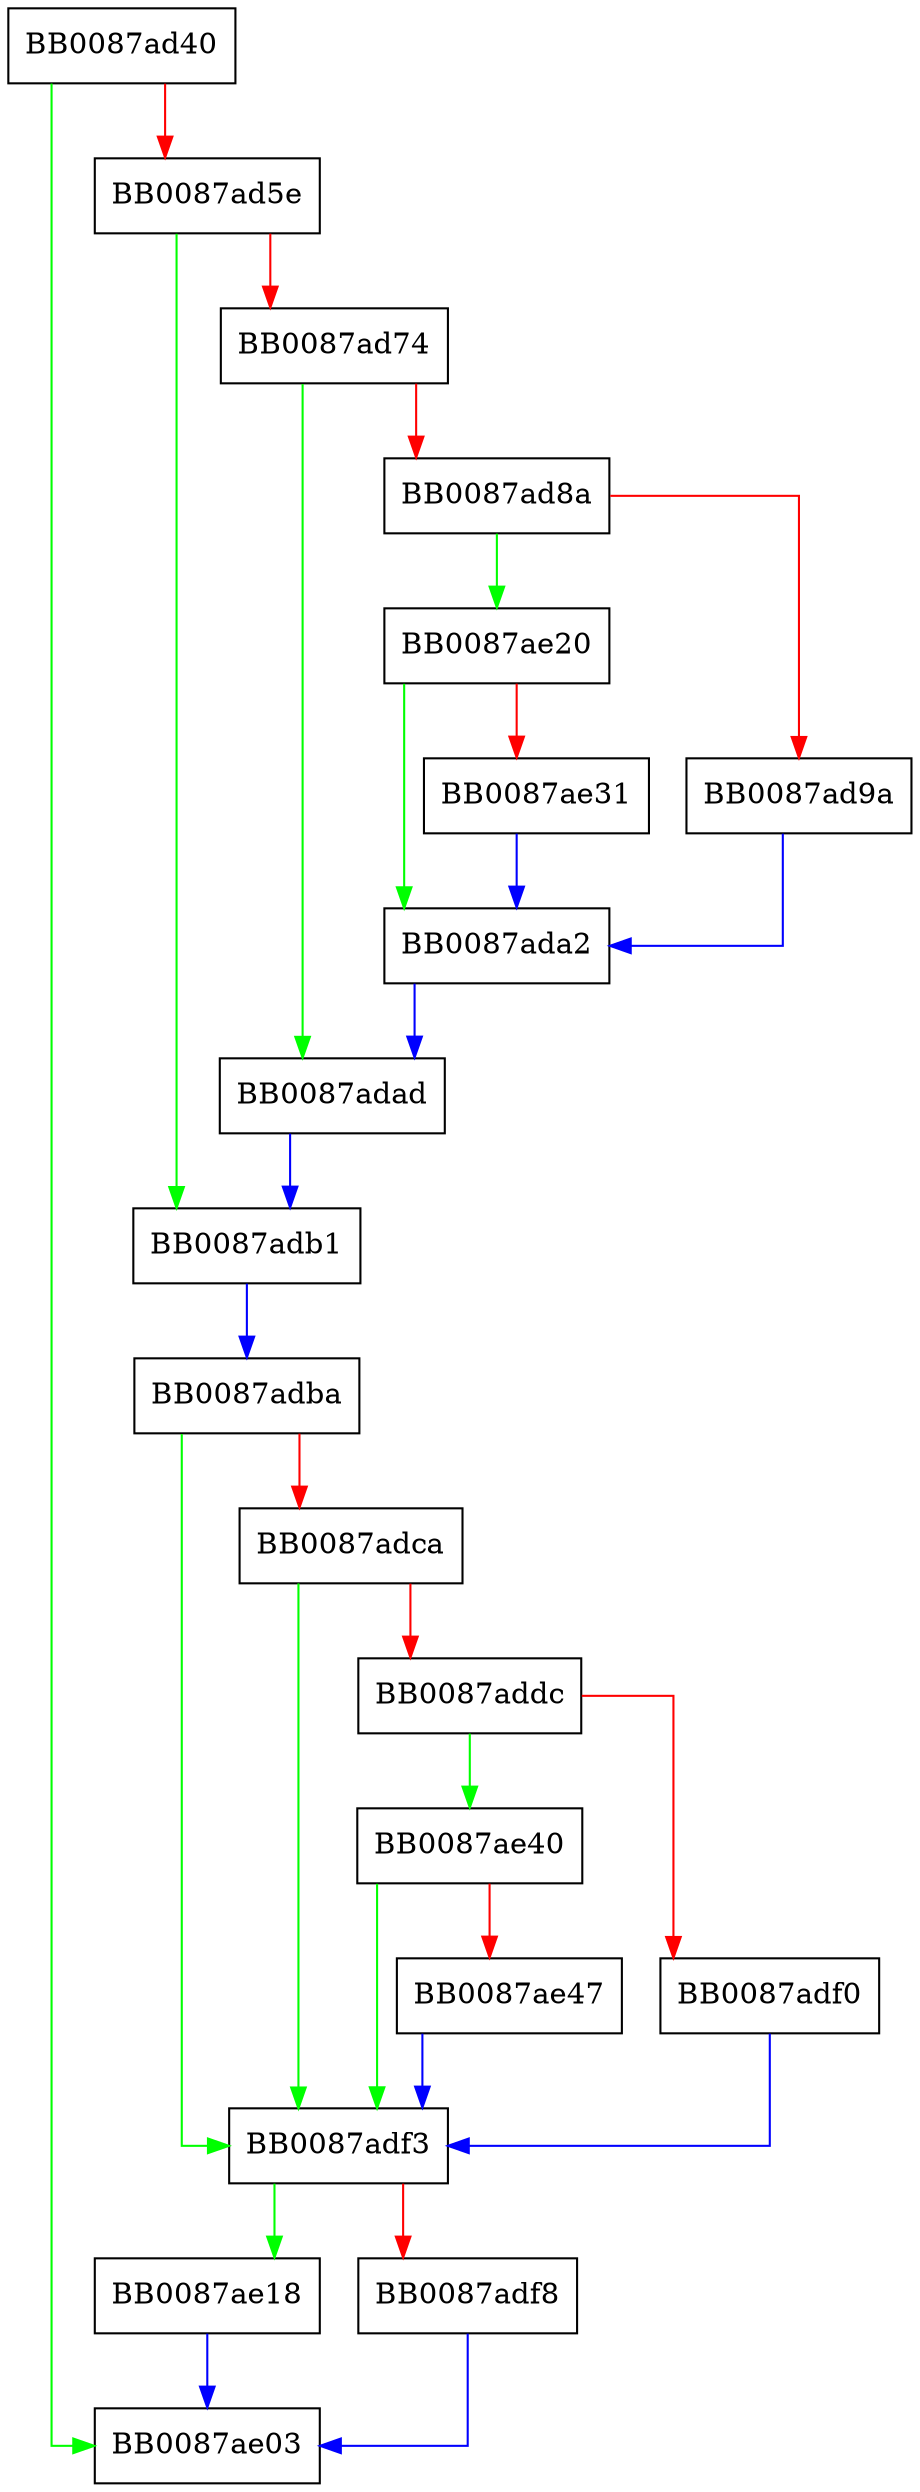 digraph fread {
  node [shape="box"];
  graph [splines=ortho];
  BB0087ad40 -> BB0087ae03 [color="green"];
  BB0087ad40 -> BB0087ad5e [color="red"];
  BB0087ad5e -> BB0087adb1 [color="green"];
  BB0087ad5e -> BB0087ad74 [color="red"];
  BB0087ad74 -> BB0087adad [color="green"];
  BB0087ad74 -> BB0087ad8a [color="red"];
  BB0087ad8a -> BB0087ae20 [color="green"];
  BB0087ad8a -> BB0087ad9a [color="red"];
  BB0087ad9a -> BB0087ada2 [color="blue"];
  BB0087ada2 -> BB0087adad [color="blue"];
  BB0087adad -> BB0087adb1 [color="blue"];
  BB0087adb1 -> BB0087adba [color="blue"];
  BB0087adba -> BB0087adf3 [color="green"];
  BB0087adba -> BB0087adca [color="red"];
  BB0087adca -> BB0087adf3 [color="green"];
  BB0087adca -> BB0087addc [color="red"];
  BB0087addc -> BB0087ae40 [color="green"];
  BB0087addc -> BB0087adf0 [color="red"];
  BB0087adf0 -> BB0087adf3 [color="blue"];
  BB0087adf3 -> BB0087ae18 [color="green"];
  BB0087adf3 -> BB0087adf8 [color="red"];
  BB0087adf8 -> BB0087ae03 [color="blue"];
  BB0087ae18 -> BB0087ae03 [color="blue"];
  BB0087ae20 -> BB0087ada2 [color="green"];
  BB0087ae20 -> BB0087ae31 [color="red"];
  BB0087ae31 -> BB0087ada2 [color="blue"];
  BB0087ae40 -> BB0087adf3 [color="green"];
  BB0087ae40 -> BB0087ae47 [color="red"];
  BB0087ae47 -> BB0087adf3 [color="blue"];
}